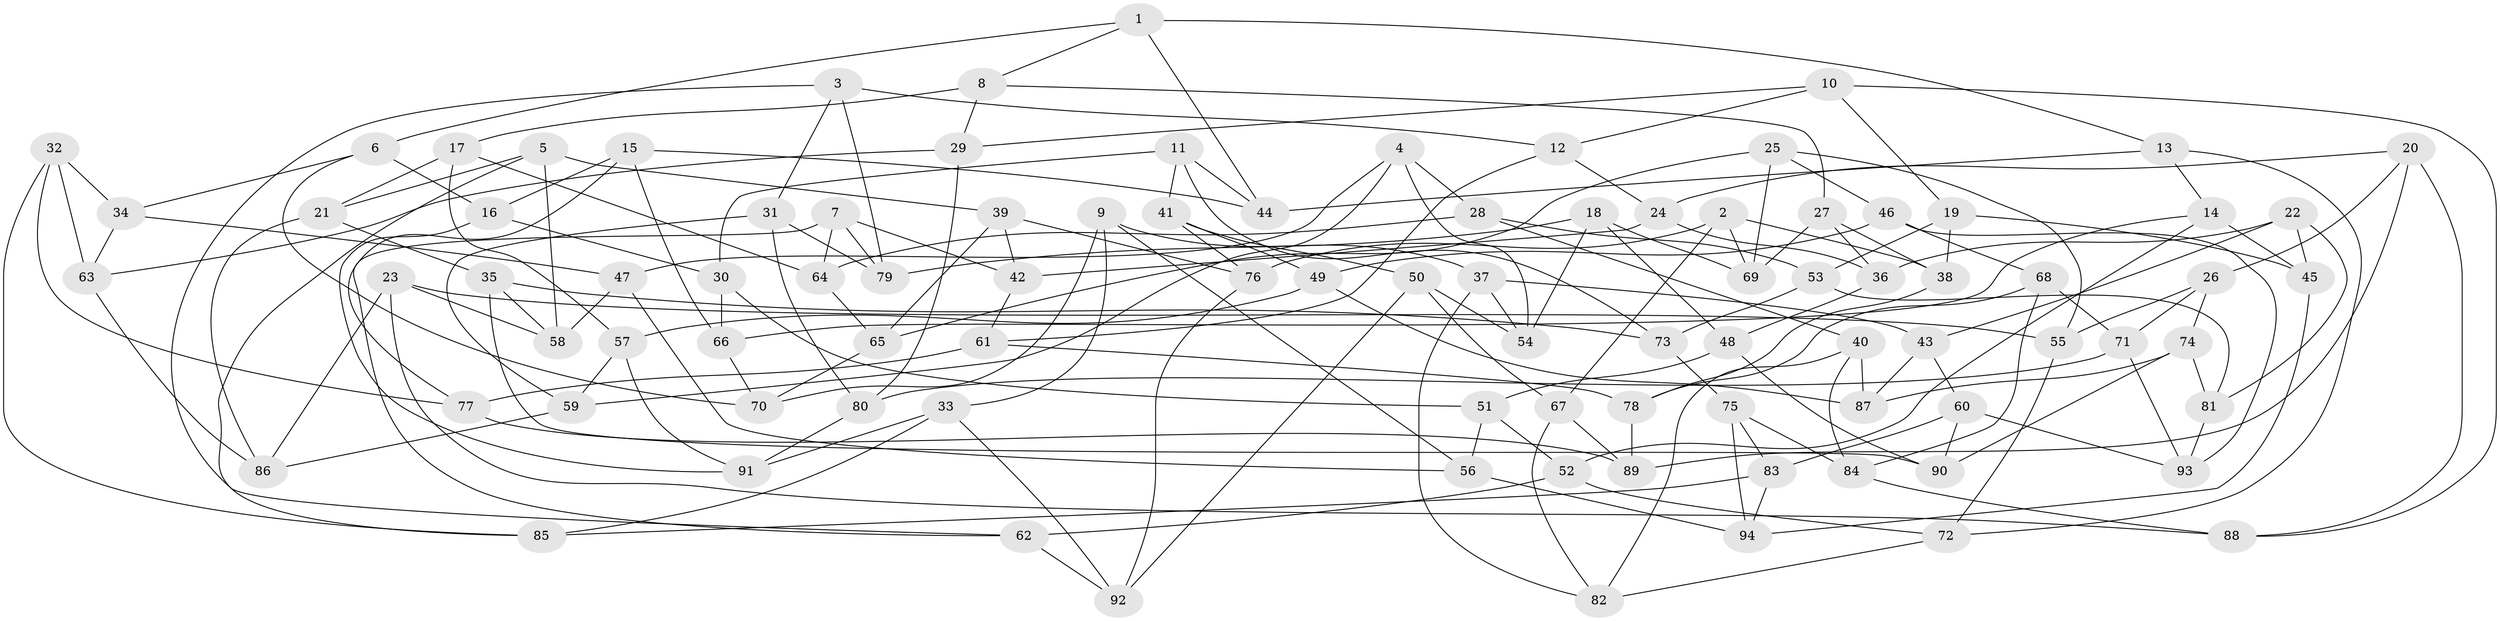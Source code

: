 // Generated by graph-tools (version 1.1) at 2025/02/03/09/25 03:02:56]
// undirected, 94 vertices, 188 edges
graph export_dot {
graph [start="1"]
  node [color=gray90,style=filled];
  1;
  2;
  3;
  4;
  5;
  6;
  7;
  8;
  9;
  10;
  11;
  12;
  13;
  14;
  15;
  16;
  17;
  18;
  19;
  20;
  21;
  22;
  23;
  24;
  25;
  26;
  27;
  28;
  29;
  30;
  31;
  32;
  33;
  34;
  35;
  36;
  37;
  38;
  39;
  40;
  41;
  42;
  43;
  44;
  45;
  46;
  47;
  48;
  49;
  50;
  51;
  52;
  53;
  54;
  55;
  56;
  57;
  58;
  59;
  60;
  61;
  62;
  63;
  64;
  65;
  66;
  67;
  68;
  69;
  70;
  71;
  72;
  73;
  74;
  75;
  76;
  77;
  78;
  79;
  80;
  81;
  82;
  83;
  84;
  85;
  86;
  87;
  88;
  89;
  90;
  91;
  92;
  93;
  94;
  1 -- 13;
  1 -- 8;
  1 -- 6;
  1 -- 44;
  2 -- 38;
  2 -- 69;
  2 -- 76;
  2 -- 67;
  3 -- 62;
  3 -- 31;
  3 -- 79;
  3 -- 12;
  4 -- 54;
  4 -- 59;
  4 -- 28;
  4 -- 47;
  5 -- 85;
  5 -- 58;
  5 -- 39;
  5 -- 21;
  6 -- 34;
  6 -- 70;
  6 -- 16;
  7 -- 79;
  7 -- 64;
  7 -- 42;
  7 -- 62;
  8 -- 29;
  8 -- 17;
  8 -- 27;
  9 -- 37;
  9 -- 33;
  9 -- 70;
  9 -- 56;
  10 -- 12;
  10 -- 19;
  10 -- 29;
  10 -- 88;
  11 -- 44;
  11 -- 41;
  11 -- 30;
  11 -- 73;
  12 -- 61;
  12 -- 24;
  13 -- 14;
  13 -- 44;
  13 -- 72;
  14 -- 66;
  14 -- 52;
  14 -- 45;
  15 -- 77;
  15 -- 66;
  15 -- 44;
  15 -- 16;
  16 -- 30;
  16 -- 91;
  17 -- 21;
  17 -- 64;
  17 -- 57;
  18 -- 54;
  18 -- 48;
  18 -- 69;
  18 -- 79;
  19 -- 38;
  19 -- 45;
  19 -- 53;
  20 -- 26;
  20 -- 24;
  20 -- 88;
  20 -- 89;
  21 -- 86;
  21 -- 35;
  22 -- 36;
  22 -- 45;
  22 -- 81;
  22 -- 43;
  23 -- 88;
  23 -- 55;
  23 -- 86;
  23 -- 58;
  24 -- 36;
  24 -- 42;
  25 -- 46;
  25 -- 55;
  25 -- 69;
  25 -- 65;
  26 -- 74;
  26 -- 55;
  26 -- 71;
  27 -- 38;
  27 -- 69;
  27 -- 36;
  28 -- 40;
  28 -- 64;
  28 -- 53;
  29 -- 63;
  29 -- 80;
  30 -- 51;
  30 -- 66;
  31 -- 59;
  31 -- 79;
  31 -- 80;
  32 -- 85;
  32 -- 34;
  32 -- 63;
  32 -- 77;
  33 -- 85;
  33 -- 92;
  33 -- 91;
  34 -- 63;
  34 -- 47;
  35 -- 58;
  35 -- 73;
  35 -- 90;
  36 -- 48;
  37 -- 54;
  37 -- 43;
  37 -- 82;
  38 -- 78;
  39 -- 65;
  39 -- 76;
  39 -- 42;
  40 -- 84;
  40 -- 87;
  40 -- 82;
  41 -- 49;
  41 -- 50;
  41 -- 76;
  42 -- 61;
  43 -- 60;
  43 -- 87;
  45 -- 94;
  46 -- 93;
  46 -- 68;
  46 -- 49;
  47 -- 56;
  47 -- 58;
  48 -- 90;
  48 -- 51;
  49 -- 87;
  49 -- 57;
  50 -- 67;
  50 -- 92;
  50 -- 54;
  51 -- 52;
  51 -- 56;
  52 -- 62;
  52 -- 72;
  53 -- 81;
  53 -- 73;
  55 -- 72;
  56 -- 94;
  57 -- 91;
  57 -- 59;
  59 -- 86;
  60 -- 93;
  60 -- 90;
  60 -- 83;
  61 -- 77;
  61 -- 78;
  62 -- 92;
  63 -- 86;
  64 -- 65;
  65 -- 70;
  66 -- 70;
  67 -- 89;
  67 -- 82;
  68 -- 71;
  68 -- 84;
  68 -- 78;
  71 -- 80;
  71 -- 93;
  72 -- 82;
  73 -- 75;
  74 -- 87;
  74 -- 90;
  74 -- 81;
  75 -- 83;
  75 -- 84;
  75 -- 94;
  76 -- 92;
  77 -- 89;
  78 -- 89;
  80 -- 91;
  81 -- 93;
  83 -- 85;
  83 -- 94;
  84 -- 88;
}
